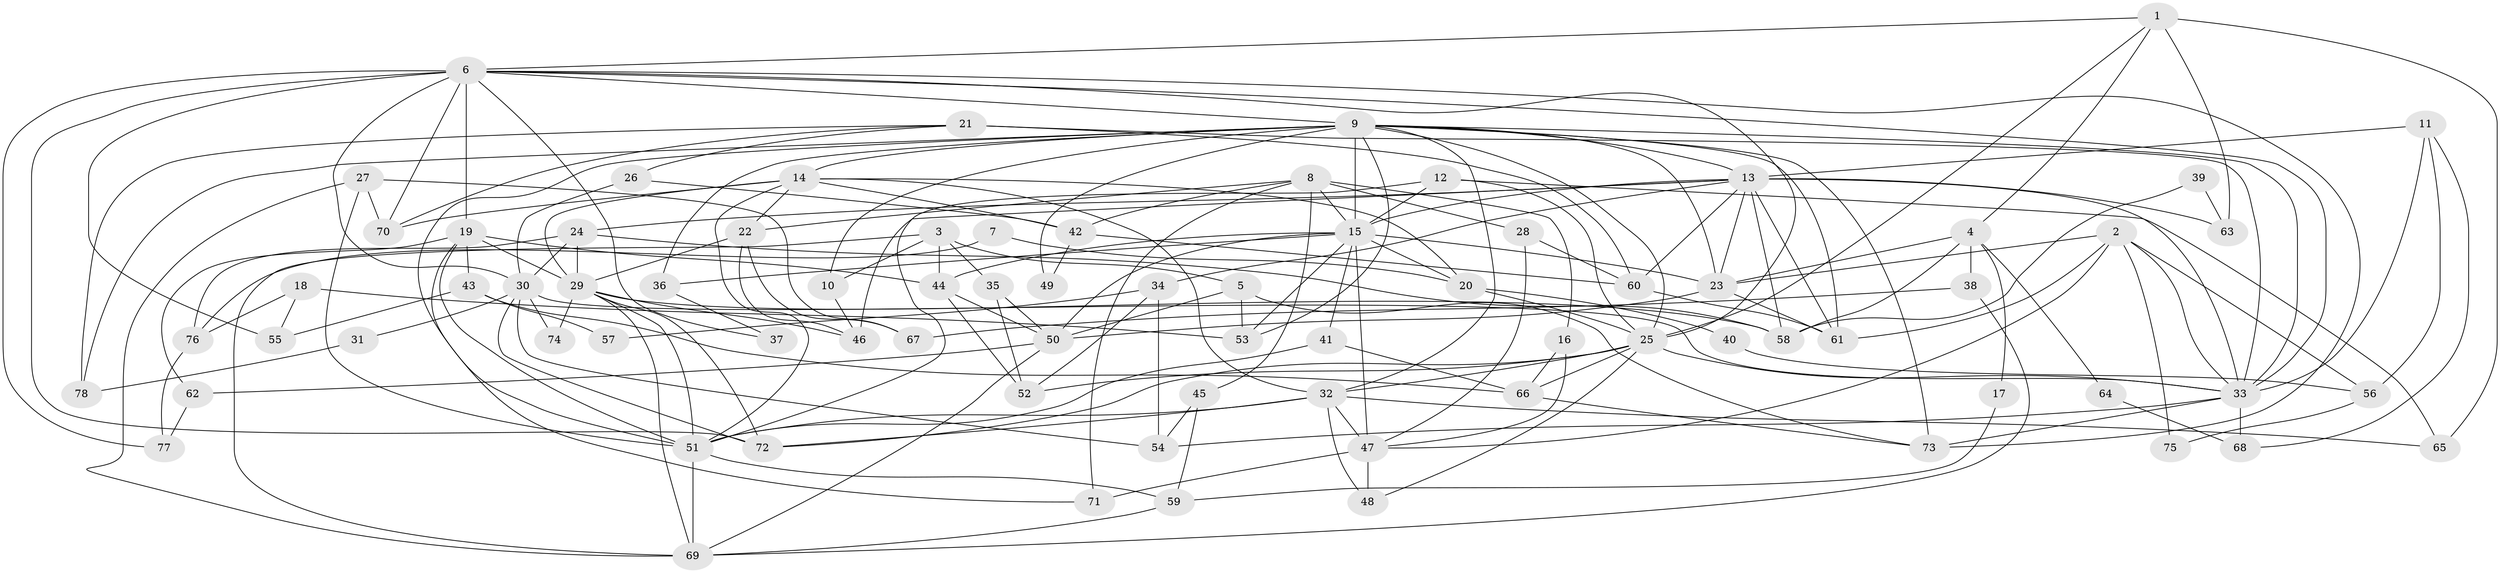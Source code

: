 // original degree distribution, {5: 0.23622047244094488, 6: 0.09448818897637795, 4: 0.1732283464566929, 3: 0.3228346456692913, 2: 0.12598425196850394, 7: 0.03937007874015748, 8: 0.007874015748031496}
// Generated by graph-tools (version 1.1) at 2025/51/03/04/25 22:51:22]
// undirected, 78 vertices, 190 edges
graph export_dot {
  node [color=gray90,style=filled];
  1;
  2;
  3;
  4;
  5;
  6;
  7;
  8;
  9;
  10;
  11;
  12;
  13;
  14;
  15;
  16;
  17;
  18;
  19;
  20;
  21;
  22;
  23;
  24;
  25;
  26;
  27;
  28;
  29;
  30;
  31;
  32;
  33;
  34;
  35;
  36;
  37;
  38;
  39;
  40;
  41;
  42;
  43;
  44;
  45;
  46;
  47;
  48;
  49;
  50;
  51;
  52;
  53;
  54;
  55;
  56;
  57;
  58;
  59;
  60;
  61;
  62;
  63;
  64;
  65;
  66;
  67;
  68;
  69;
  70;
  71;
  72;
  73;
  74;
  75;
  76;
  77;
  78;
  1 -- 4 [weight=1.0];
  1 -- 6 [weight=1.0];
  1 -- 25 [weight=1.0];
  1 -- 63 [weight=1.0];
  1 -- 65 [weight=1.0];
  2 -- 23 [weight=1.0];
  2 -- 33 [weight=1.0];
  2 -- 47 [weight=1.0];
  2 -- 56 [weight=1.0];
  2 -- 61 [weight=1.0];
  2 -- 75 [weight=1.0];
  3 -- 5 [weight=1.0];
  3 -- 10 [weight=1.0];
  3 -- 35 [weight=1.0];
  3 -- 44 [weight=1.0];
  3 -- 69 [weight=1.0];
  4 -- 17 [weight=1.0];
  4 -- 23 [weight=1.0];
  4 -- 38 [weight=1.0];
  4 -- 58 [weight=1.0];
  4 -- 64 [weight=1.0];
  5 -- 50 [weight=1.0];
  5 -- 53 [weight=1.0];
  5 -- 73 [weight=1.0];
  6 -- 9 [weight=1.0];
  6 -- 19 [weight=2.0];
  6 -- 25 [weight=1.0];
  6 -- 30 [weight=1.0];
  6 -- 33 [weight=1.0];
  6 -- 37 [weight=1.0];
  6 -- 55 [weight=1.0];
  6 -- 70 [weight=1.0];
  6 -- 72 [weight=1.0];
  6 -- 73 [weight=1.0];
  6 -- 77 [weight=1.0];
  7 -- 20 [weight=1.0];
  7 -- 76 [weight=1.0];
  8 -- 15 [weight=1.0];
  8 -- 16 [weight=1.0];
  8 -- 22 [weight=1.0];
  8 -- 28 [weight=1.0];
  8 -- 42 [weight=1.0];
  8 -- 45 [weight=1.0];
  8 -- 71 [weight=1.0];
  9 -- 10 [weight=1.0];
  9 -- 13 [weight=1.0];
  9 -- 14 [weight=3.0];
  9 -- 15 [weight=2.0];
  9 -- 23 [weight=2.0];
  9 -- 25 [weight=1.0];
  9 -- 32 [weight=1.0];
  9 -- 33 [weight=1.0];
  9 -- 36 [weight=1.0];
  9 -- 49 [weight=1.0];
  9 -- 51 [weight=1.0];
  9 -- 53 [weight=1.0];
  9 -- 61 [weight=1.0];
  9 -- 73 [weight=1.0];
  9 -- 78 [weight=1.0];
  10 -- 46 [weight=1.0];
  11 -- 13 [weight=1.0];
  11 -- 33 [weight=1.0];
  11 -- 56 [weight=1.0];
  11 -- 68 [weight=1.0];
  12 -- 15 [weight=2.0];
  12 -- 25 [weight=1.0];
  12 -- 51 [weight=1.0];
  12 -- 65 [weight=1.0];
  13 -- 15 [weight=1.0];
  13 -- 23 [weight=1.0];
  13 -- 24 [weight=1.0];
  13 -- 33 [weight=1.0];
  13 -- 34 [weight=1.0];
  13 -- 46 [weight=1.0];
  13 -- 58 [weight=1.0];
  13 -- 60 [weight=1.0];
  13 -- 61 [weight=1.0];
  13 -- 63 [weight=1.0];
  14 -- 20 [weight=1.0];
  14 -- 22 [weight=1.0];
  14 -- 29 [weight=1.0];
  14 -- 32 [weight=1.0];
  14 -- 42 [weight=1.0];
  14 -- 51 [weight=1.0];
  14 -- 70 [weight=1.0];
  15 -- 20 [weight=1.0];
  15 -- 23 [weight=1.0];
  15 -- 36 [weight=1.0];
  15 -- 41 [weight=1.0];
  15 -- 44 [weight=1.0];
  15 -- 47 [weight=2.0];
  15 -- 50 [weight=1.0];
  15 -- 53 [weight=1.0];
  16 -- 47 [weight=1.0];
  16 -- 66 [weight=1.0];
  17 -- 59 [weight=1.0];
  18 -- 53 [weight=1.0];
  18 -- 55 [weight=1.0];
  18 -- 76 [weight=1.0];
  19 -- 29 [weight=1.0];
  19 -- 43 [weight=1.0];
  19 -- 44 [weight=1.0];
  19 -- 51 [weight=1.0];
  19 -- 62 [weight=1.0];
  19 -- 71 [weight=1.0];
  20 -- 25 [weight=1.0];
  20 -- 40 [weight=1.0];
  21 -- 26 [weight=1.0];
  21 -- 33 [weight=2.0];
  21 -- 60 [weight=1.0];
  21 -- 70 [weight=1.0];
  21 -- 78 [weight=1.0];
  22 -- 29 [weight=1.0];
  22 -- 46 [weight=1.0];
  22 -- 67 [weight=1.0];
  23 -- 50 [weight=1.0];
  23 -- 61 [weight=1.0];
  24 -- 29 [weight=1.0];
  24 -- 30 [weight=1.0];
  24 -- 58 [weight=1.0];
  24 -- 76 [weight=1.0];
  25 -- 32 [weight=1.0];
  25 -- 33 [weight=1.0];
  25 -- 48 [weight=1.0];
  25 -- 52 [weight=1.0];
  25 -- 66 [weight=1.0];
  25 -- 72 [weight=1.0];
  26 -- 30 [weight=1.0];
  26 -- 42 [weight=1.0];
  27 -- 51 [weight=1.0];
  27 -- 67 [weight=1.0];
  27 -- 69 [weight=1.0];
  27 -- 70 [weight=1.0];
  28 -- 47 [weight=1.0];
  28 -- 60 [weight=1.0];
  29 -- 46 [weight=1.0];
  29 -- 51 [weight=2.0];
  29 -- 58 [weight=1.0];
  29 -- 69 [weight=1.0];
  29 -- 72 [weight=1.0];
  29 -- 74 [weight=1.0];
  30 -- 31 [weight=1.0];
  30 -- 33 [weight=1.0];
  30 -- 54 [weight=1.0];
  30 -- 72 [weight=1.0];
  30 -- 74 [weight=1.0];
  31 -- 78 [weight=1.0];
  32 -- 47 [weight=1.0];
  32 -- 48 [weight=1.0];
  32 -- 51 [weight=1.0];
  32 -- 65 [weight=1.0];
  32 -- 72 [weight=1.0];
  33 -- 54 [weight=1.0];
  33 -- 68 [weight=1.0];
  33 -- 73 [weight=1.0];
  34 -- 52 [weight=1.0];
  34 -- 54 [weight=1.0];
  34 -- 57 [weight=1.0];
  35 -- 50 [weight=1.0];
  35 -- 52 [weight=1.0];
  36 -- 37 [weight=1.0];
  38 -- 67 [weight=1.0];
  38 -- 69 [weight=1.0];
  39 -- 58 [weight=1.0];
  39 -- 63 [weight=1.0];
  40 -- 56 [weight=1.0];
  41 -- 51 [weight=1.0];
  41 -- 66 [weight=1.0];
  42 -- 49 [weight=1.0];
  42 -- 60 [weight=1.0];
  43 -- 55 [weight=1.0];
  43 -- 57 [weight=1.0];
  43 -- 66 [weight=1.0];
  44 -- 50 [weight=1.0];
  44 -- 52 [weight=1.0];
  45 -- 54 [weight=1.0];
  45 -- 59 [weight=1.0];
  47 -- 48 [weight=1.0];
  47 -- 71 [weight=1.0];
  50 -- 62 [weight=1.0];
  50 -- 69 [weight=1.0];
  51 -- 59 [weight=1.0];
  51 -- 69 [weight=1.0];
  56 -- 75 [weight=1.0];
  59 -- 69 [weight=1.0];
  60 -- 61 [weight=1.0];
  62 -- 77 [weight=1.0];
  64 -- 68 [weight=1.0];
  66 -- 73 [weight=1.0];
  76 -- 77 [weight=1.0];
}
